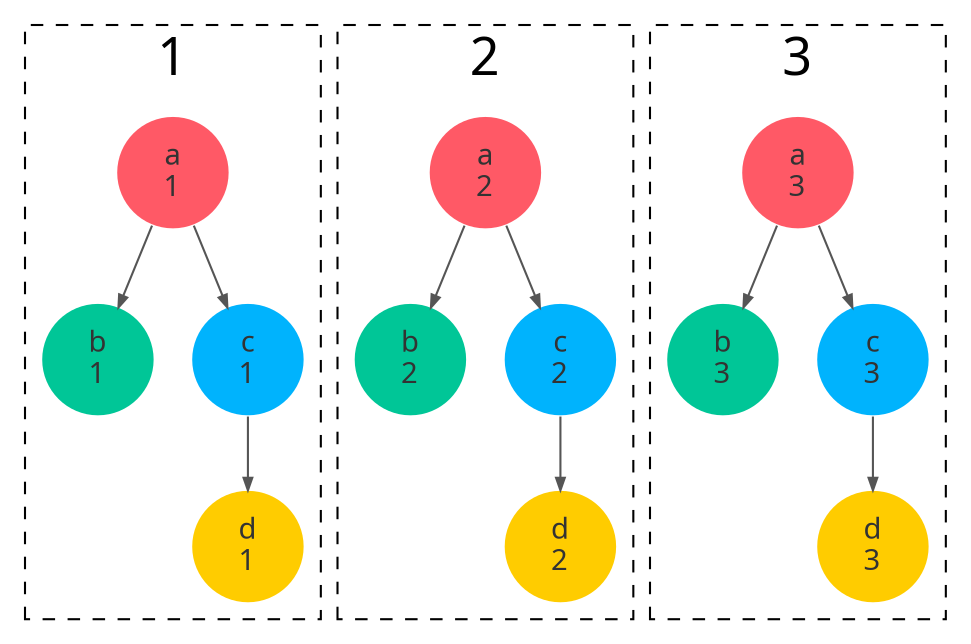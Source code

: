 digraph {
    bgcolor="none"
    fontname="sans"
    fontsize="25"
    style="dashed"

    node [
        fontname="sans",
        fontcolor="#333333",
        shape="circle",
        color="transparent",
        style="filled",
        fillcolor="#aaaaaa"
    ]

    edge [
        color="#555555",
        arrowsize="0.6"
    ]

    a1 [fillcolor="#ff5966"]
    b1 [fillcolor="#00c697"]
    c1 [fillcolor="#00b3fd"]
    d1 [fillcolor="#ffcc00"]
    a2 [fillcolor="#ff5966"]
    b2 [fillcolor="#00c697"]
    c2 [fillcolor="#00b3fd"]
    d2 [fillcolor="#ffcc00"]
    a3 [fillcolor="#ff5966"]
    b3 [fillcolor="#00c697"]
    c3 [fillcolor="#00b3fd"]
    d3 [fillcolor="#ffcc00"]

    subgraph cluster_1 {
        label = "1"

        a1 [label="a\n1"]
        b1 [label="b\n1"]
        c1 [label="c\n1"]
        d1 [label="d\n1"]

        c1 -> d1
        a1 -> b1
        a1 -> c1
    }

    subgraph cluster_2 {
        label = "2"

        a2 [label="a\n2"]
        b2 [label="b\n2"]
        c2 [label="c\n2"]
        d2 [label="d\n2"]

        c2 -> d2
        a2 -> b2
        a2 -> c2
    }

    subgraph cluster_3 {
        label = "3"

        a3 [label="a\n3"]
        b3 [label="b\n3"]
        c3 [label="c\n3"]
        d3 [label="d\n3"]

        c3 -> d3
        a3 -> b3
        a3 -> c3
    }
}
